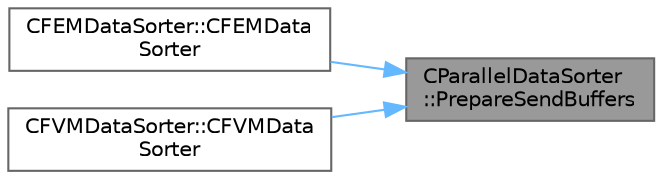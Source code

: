digraph "CParallelDataSorter::PrepareSendBuffers"
{
 // LATEX_PDF_SIZE
  bgcolor="transparent";
  edge [fontname=Helvetica,fontsize=10,labelfontname=Helvetica,labelfontsize=10];
  node [fontname=Helvetica,fontsize=10,shape=box,height=0.2,width=0.4];
  rankdir="RL";
  Node1 [id="Node000001",label="CParallelDataSorter\l::PrepareSendBuffers",height=0.2,width=0.4,color="gray40", fillcolor="grey60", style="filled", fontcolor="black",tooltip="Prepare the send buffers by filling them with the global indices. After calling this function,..."];
  Node1 -> Node2 [id="edge1_Node000001_Node000002",dir="back",color="steelblue1",style="solid",tooltip=" "];
  Node2 [id="Node000002",label="CFEMDataSorter::CFEMData\lSorter",height=0.2,width=0.4,color="grey40", fillcolor="white", style="filled",URL="$classCFEMDataSorter.html#a396ceee8aa88999d6774e69a9c46f833",tooltip="Constructor."];
  Node1 -> Node3 [id="edge2_Node000001_Node000003",dir="back",color="steelblue1",style="solid",tooltip=" "];
  Node3 [id="Node000003",label="CFVMDataSorter::CFVMData\lSorter",height=0.2,width=0.4,color="grey40", fillcolor="white", style="filled",URL="$classCFVMDataSorter.html#ab2d3833fe3b87d98eee33a63db4e409c",tooltip="Constructor."];
}
